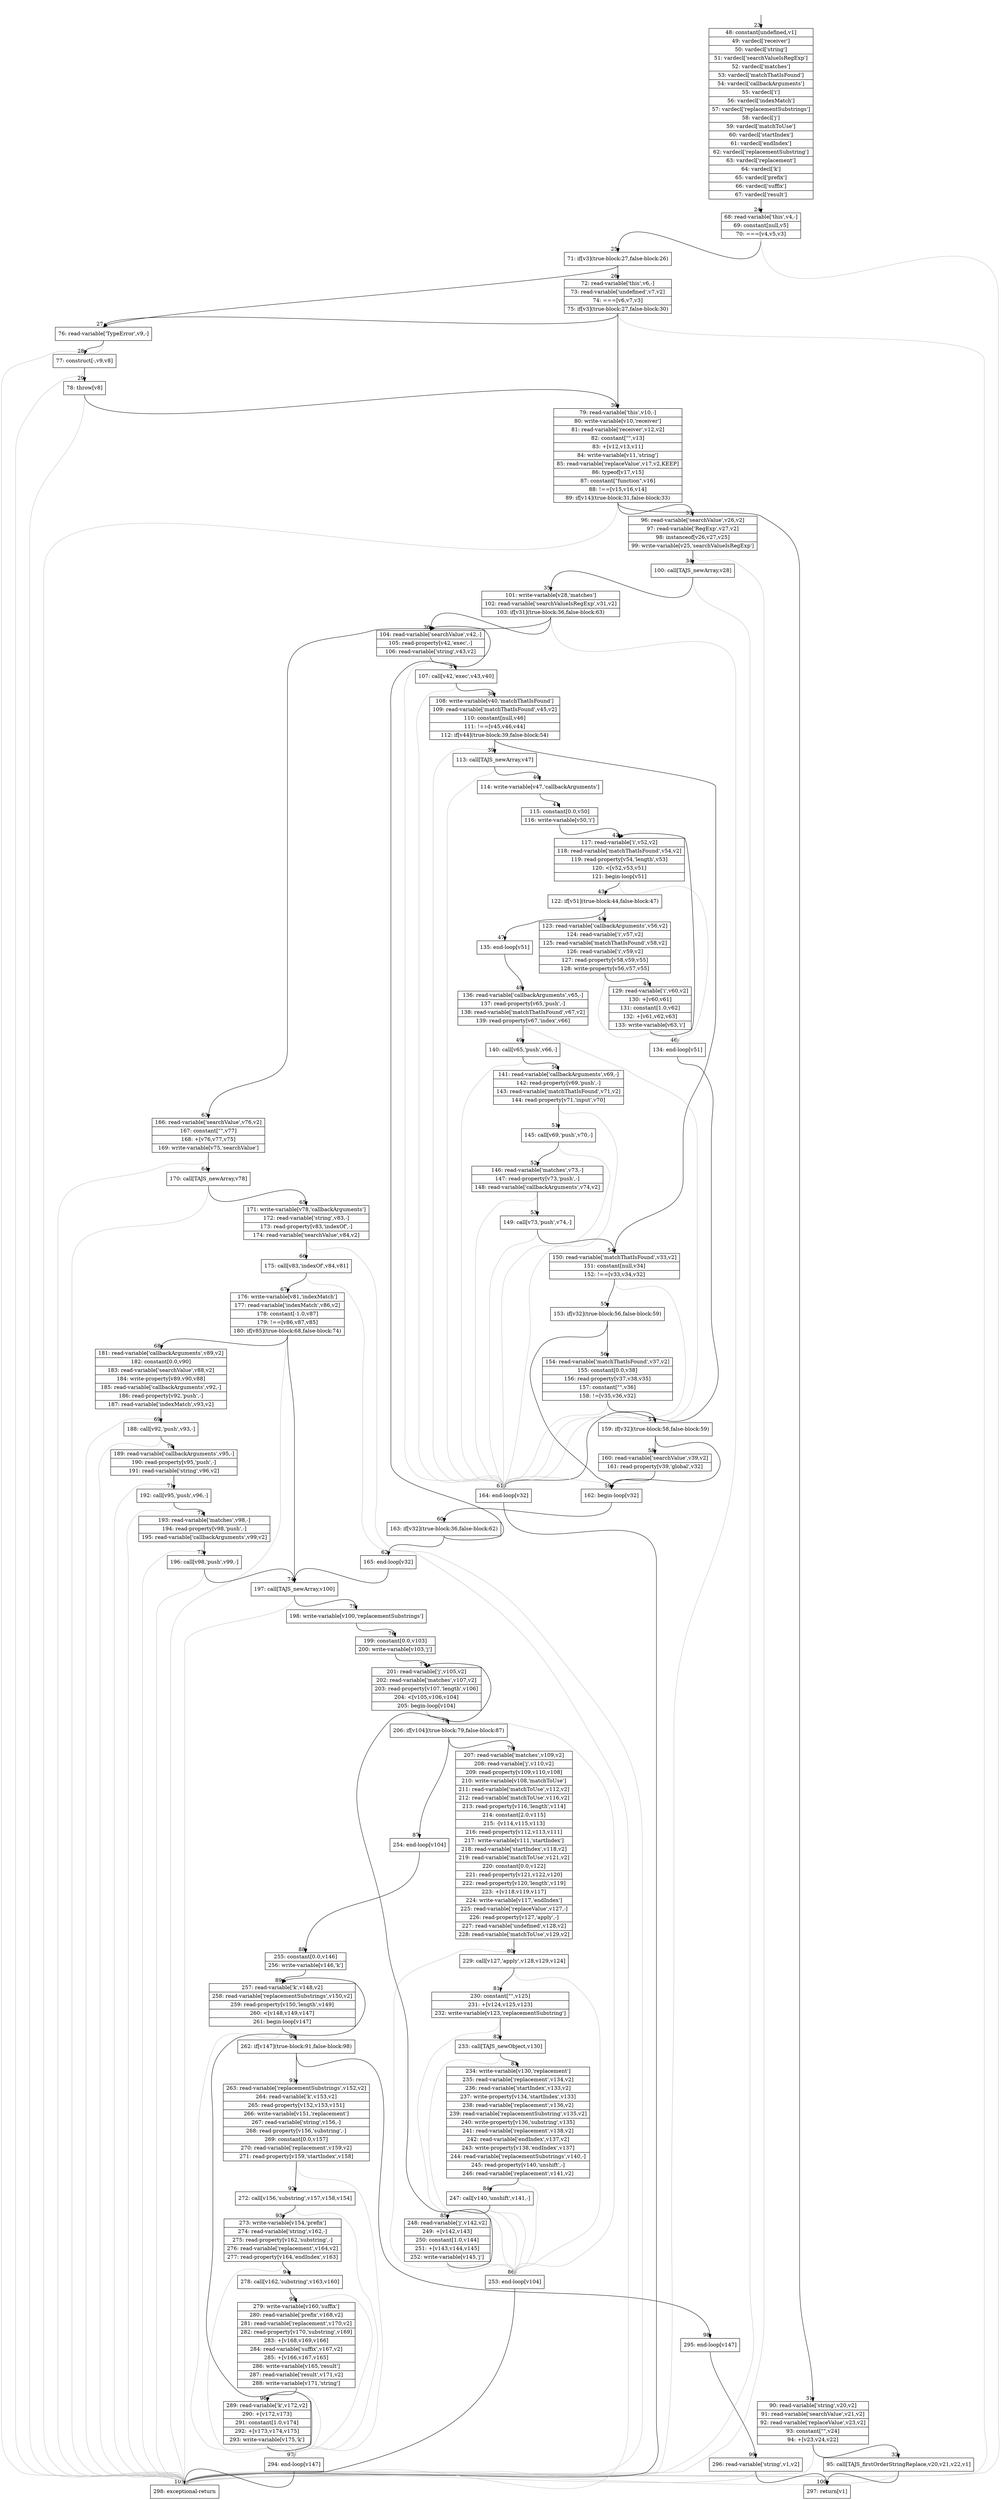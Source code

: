 digraph {
rankdir="TD"
BB_entry2[shape=none,label=""];
BB_entry2 -> BB23 [tailport=s, headport=n, headlabel="    23"]
BB23 [shape=record label="{48: constant[undefined,v1]|49: vardecl['receiver']|50: vardecl['string']|51: vardecl['searchValueIsRegExp']|52: vardecl['matches']|53: vardecl['matchThatIsFound']|54: vardecl['callbackArguments']|55: vardecl['i']|56: vardecl['indexMatch']|57: vardecl['replacementSubstrings']|58: vardecl['j']|59: vardecl['matchToUse']|60: vardecl['startIndex']|61: vardecl['endIndex']|62: vardecl['replacementSubstring']|63: vardecl['replacement']|64: vardecl['k']|65: vardecl['prefix']|66: vardecl['suffix']|67: vardecl['result']}" ] 
BB23 -> BB24 [tailport=s, headport=n, headlabel="      24"]
BB24 [shape=record label="{68: read-variable['this',v4,-]|69: constant[null,v5]|70: ===[v4,v5,v3]}" ] 
BB24 -> BB25 [tailport=s, headport=n, headlabel="      25"]
BB24 -> BB101 [tailport=s, headport=n, color=gray, headlabel="      101"]
BB25 [shape=record label="{71: if[v3](true-block:27,false-block:26)}" ] 
BB25 -> BB27 [tailport=s, headport=n, headlabel="      27"]
BB25 -> BB26 [tailport=s, headport=n, headlabel="      26"]
BB26 [shape=record label="{72: read-variable['this',v6,-]|73: read-variable['undefined',v7,v2]|74: ===[v6,v7,v3]|75: if[v3](true-block:27,false-block:30)}" ] 
BB26 -> BB27 [tailport=s, headport=n]
BB26 -> BB30 [tailport=s, headport=n, headlabel="      30"]
BB26 -> BB101 [tailport=s, headport=n, color=gray]
BB27 [shape=record label="{76: read-variable['TypeError',v9,-]}" ] 
BB27 -> BB28 [tailport=s, headport=n, headlabel="      28"]
BB27 -> BB101 [tailport=s, headport=n, color=gray]
BB28 [shape=record label="{77: construct[-,v9,v8]}" ] 
BB28 -> BB29 [tailport=s, headport=n, headlabel="      29"]
BB28 -> BB101 [tailport=s, headport=n, color=gray]
BB29 [shape=record label="{78: throw[v8]}" ] 
BB29 -> BB30 [tailport=s, headport=n]
BB29 -> BB101 [tailport=s, headport=n, color=gray]
BB30 [shape=record label="{79: read-variable['this',v10,-]|80: write-variable[v10,'receiver']|81: read-variable['receiver',v12,v2]|82: constant[\"\",v13]|83: +[v12,v13,v11]|84: write-variable[v11,'string']|85: read-variable['replaceValue',v17,v2,KEEP]|86: typeof[v17,v15]|87: constant[\"function\",v16]|88: !==[v15,v16,v14]|89: if[v14](true-block:31,false-block:33)}" ] 
BB30 -> BB31 [tailport=s, headport=n, headlabel="      31"]
BB30 -> BB33 [tailport=s, headport=n, headlabel="      33"]
BB30 -> BB101 [tailport=s, headport=n, color=gray]
BB31 [shape=record label="{90: read-variable['string',v20,v2]|91: read-variable['searchValue',v21,v2]|92: read-variable['replaceValue',v23,v2]|93: constant[\"\",v24]|94: +[v23,v24,v22]}" ] 
BB31 -> BB32 [tailport=s, headport=n, headlabel="      32"]
BB31 -> BB101 [tailport=s, headport=n, color=gray]
BB32 [shape=record label="{95: call[TAJS_firstOrderStringReplace,v20,v21,v22,v1]}" ] 
BB32 -> BB100 [tailport=s, headport=n, headlabel="      100"]
BB32 -> BB101 [tailport=s, headport=n, color=gray]
BB33 [shape=record label="{96: read-variable['searchValue',v26,v2]|97: read-variable['RegExp',v27,v2]|98: instanceof[v26,v27,v25]|99: write-variable[v25,'searchValueIsRegExp']}" ] 
BB33 -> BB34 [tailport=s, headport=n, headlabel="      34"]
BB33 -> BB101 [tailport=s, headport=n, color=gray]
BB34 [shape=record label="{100: call[TAJS_newArray,v28]}" ] 
BB34 -> BB35 [tailport=s, headport=n, headlabel="      35"]
BB34 -> BB101 [tailport=s, headport=n, color=gray]
BB35 [shape=record label="{101: write-variable[v28,'matches']|102: read-variable['searchValueIsRegExp',v31,v2]|103: if[v31](true-block:36,false-block:63)}" ] 
BB35 -> BB36 [tailport=s, headport=n, headlabel="      36"]
BB35 -> BB63 [tailport=s, headport=n, headlabel="      63"]
BB35 -> BB101 [tailport=s, headport=n, color=gray]
BB36 [shape=record label="{104: read-variable['searchValue',v42,-]|105: read-property[v42,'exec',-]|106: read-variable['string',v43,v2]}" ] 
BB36 -> BB37 [tailport=s, headport=n, headlabel="      37"]
BB36 -> BB61 [tailport=s, headport=n, color=gray, headlabel="      61"]
BB37 [shape=record label="{107: call[v42,'exec',v43,v40]}" ] 
BB37 -> BB38 [tailport=s, headport=n, headlabel="      38"]
BB37 -> BB61 [tailport=s, headport=n, color=gray]
BB38 [shape=record label="{108: write-variable[v40,'matchThatIsFound']|109: read-variable['matchThatIsFound',v45,v2]|110: constant[null,v46]|111: !==[v45,v46,v44]|112: if[v44](true-block:39,false-block:54)}" ] 
BB38 -> BB39 [tailport=s, headport=n, headlabel="      39"]
BB38 -> BB54 [tailport=s, headport=n, headlabel="      54"]
BB38 -> BB61 [tailport=s, headport=n, color=gray]
BB39 [shape=record label="{113: call[TAJS_newArray,v47]}" ] 
BB39 -> BB40 [tailport=s, headport=n, headlabel="      40"]
BB39 -> BB61 [tailport=s, headport=n, color=gray]
BB40 [shape=record label="{114: write-variable[v47,'callbackArguments']}" ] 
BB40 -> BB41 [tailport=s, headport=n, headlabel="      41"]
BB41 [shape=record label="{115: constant[0.0,v50]|116: write-variable[v50,'i']}" ] 
BB41 -> BB42 [tailport=s, headport=n, headlabel="      42"]
BB42 [shape=record label="{117: read-variable['i',v52,v2]|118: read-variable['matchThatIsFound',v54,v2]|119: read-property[v54,'length',v53]|120: \<[v52,v53,v51]|121: begin-loop[v51]}" ] 
BB42 -> BB43 [tailport=s, headport=n, headlabel="      43"]
BB42 -> BB46 [tailport=s, headport=n, color=gray, headlabel="      46"]
BB43 [shape=record label="{122: if[v51](true-block:44,false-block:47)}" ] 
BB43 -> BB44 [tailport=s, headport=n, headlabel="      44"]
BB43 -> BB47 [tailport=s, headport=n, headlabel="      47"]
BB44 [shape=record label="{123: read-variable['callbackArguments',v56,v2]|124: read-variable['i',v57,v2]|125: read-variable['matchThatIsFound',v58,v2]|126: read-variable['i',v59,v2]|127: read-property[v58,v59,v55]|128: write-property[v56,v57,v55]}" ] 
BB44 -> BB45 [tailport=s, headport=n, headlabel="      45"]
BB44 -> BB46 [tailport=s, headport=n, color=gray]
BB45 [shape=record label="{129: read-variable['i',v60,v2]|130: +[v60,v61]|131: constant[1.0,v62]|132: +[v61,v62,v63]|133: write-variable[v63,'i']}" ] 
BB45 -> BB42 [tailport=s, headport=n]
BB45 -> BB46 [tailport=s, headport=n, color=gray]
BB46 [shape=record label="{134: end-loop[v51]}" ] 
BB46 -> BB61 [tailport=s, headport=n]
BB47 [shape=record label="{135: end-loop[v51]}" ] 
BB47 -> BB48 [tailport=s, headport=n, headlabel="      48"]
BB48 [shape=record label="{136: read-variable['callbackArguments',v65,-]|137: read-property[v65,'push',-]|138: read-variable['matchThatIsFound',v67,v2]|139: read-property[v67,'index',v66]}" ] 
BB48 -> BB49 [tailport=s, headport=n, headlabel="      49"]
BB48 -> BB61 [tailport=s, headport=n, color=gray]
BB49 [shape=record label="{140: call[v65,'push',v66,-]}" ] 
BB49 -> BB50 [tailport=s, headport=n, headlabel="      50"]
BB49 -> BB61 [tailport=s, headport=n, color=gray]
BB50 [shape=record label="{141: read-variable['callbackArguments',v69,-]|142: read-property[v69,'push',-]|143: read-variable['matchThatIsFound',v71,v2]|144: read-property[v71,'input',v70]}" ] 
BB50 -> BB51 [tailport=s, headport=n, headlabel="      51"]
BB50 -> BB61 [tailport=s, headport=n, color=gray]
BB51 [shape=record label="{145: call[v69,'push',v70,-]}" ] 
BB51 -> BB52 [tailport=s, headport=n, headlabel="      52"]
BB51 -> BB61 [tailport=s, headport=n, color=gray]
BB52 [shape=record label="{146: read-variable['matches',v73,-]|147: read-property[v73,'push',-]|148: read-variable['callbackArguments',v74,v2]}" ] 
BB52 -> BB53 [tailport=s, headport=n, headlabel="      53"]
BB52 -> BB61 [tailport=s, headport=n, color=gray]
BB53 [shape=record label="{149: call[v73,'push',v74,-]}" ] 
BB53 -> BB54 [tailport=s, headport=n]
BB53 -> BB61 [tailport=s, headport=n, color=gray]
BB54 [shape=record label="{150: read-variable['matchThatIsFound',v33,v2]|151: constant[null,v34]|152: !==[v33,v34,v32]}" ] 
BB54 -> BB55 [tailport=s, headport=n, headlabel="      55"]
BB54 -> BB61 [tailport=s, headport=n, color=gray]
BB55 [shape=record label="{153: if[v32](true-block:56,false-block:59)}" ] 
BB55 -> BB59 [tailport=s, headport=n, headlabel="      59"]
BB55 -> BB56 [tailport=s, headport=n, headlabel="      56"]
BB56 [shape=record label="{154: read-variable['matchThatIsFound',v37,v2]|155: constant[0.0,v38]|156: read-property[v37,v38,v35]|157: constant[\"\",v36]|158: !=[v35,v36,v32]}" ] 
BB56 -> BB57 [tailport=s, headport=n, headlabel="      57"]
BB56 -> BB61 [tailport=s, headport=n, color=gray]
BB57 [shape=record label="{159: if[v32](true-block:58,false-block:59)}" ] 
BB57 -> BB59 [tailport=s, headport=n]
BB57 -> BB58 [tailport=s, headport=n, headlabel="      58"]
BB58 [shape=record label="{160: read-variable['searchValue',v39,v2]|161: read-property[v39,'global',v32]}" ] 
BB58 -> BB59 [tailport=s, headport=n]
BB58 -> BB61 [tailport=s, headport=n, color=gray]
BB59 [shape=record label="{162: begin-loop[v32]}" ] 
BB59 -> BB60 [tailport=s, headport=n, headlabel="      60"]
BB60 [shape=record label="{163: if[v32](true-block:36,false-block:62)}" ] 
BB60 -> BB36 [tailport=s, headport=n]
BB60 -> BB62 [tailport=s, headport=n, headlabel="      62"]
BB61 [shape=record label="{164: end-loop[v32]}" ] 
BB61 -> BB101 [tailport=s, headport=n]
BB62 [shape=record label="{165: end-loop[v32]}" ] 
BB62 -> BB74 [tailport=s, headport=n, headlabel="      74"]
BB63 [shape=record label="{166: read-variable['searchValue',v76,v2]|167: constant[\"\",v77]|168: +[v76,v77,v75]|169: write-variable[v75,'searchValue']}" ] 
BB63 -> BB64 [tailport=s, headport=n, headlabel="      64"]
BB63 -> BB101 [tailport=s, headport=n, color=gray]
BB64 [shape=record label="{170: call[TAJS_newArray,v78]}" ] 
BB64 -> BB65 [tailport=s, headport=n, headlabel="      65"]
BB64 -> BB101 [tailport=s, headport=n, color=gray]
BB65 [shape=record label="{171: write-variable[v78,'callbackArguments']|172: read-variable['string',v83,-]|173: read-property[v83,'indexOf',-]|174: read-variable['searchValue',v84,v2]}" ] 
BB65 -> BB66 [tailport=s, headport=n, headlabel="      66"]
BB65 -> BB101 [tailport=s, headport=n, color=gray]
BB66 [shape=record label="{175: call[v83,'indexOf',v84,v81]}" ] 
BB66 -> BB67 [tailport=s, headport=n, headlabel="      67"]
BB66 -> BB101 [tailport=s, headport=n, color=gray]
BB67 [shape=record label="{176: write-variable[v81,'indexMatch']|177: read-variable['indexMatch',v86,v2]|178: constant[-1.0,v87]|179: !==[v86,v87,v85]|180: if[v85](true-block:68,false-block:74)}" ] 
BB67 -> BB68 [tailport=s, headport=n, headlabel="      68"]
BB67 -> BB74 [tailport=s, headport=n]
BB67 -> BB101 [tailport=s, headport=n, color=gray]
BB68 [shape=record label="{181: read-variable['callbackArguments',v89,v2]|182: constant[0.0,v90]|183: read-variable['searchValue',v88,v2]|184: write-property[v89,v90,v88]|185: read-variable['callbackArguments',v92,-]|186: read-property[v92,'push',-]|187: read-variable['indexMatch',v93,v2]}" ] 
BB68 -> BB69 [tailport=s, headport=n, headlabel="      69"]
BB68 -> BB101 [tailport=s, headport=n, color=gray]
BB69 [shape=record label="{188: call[v92,'push',v93,-]}" ] 
BB69 -> BB70 [tailport=s, headport=n, headlabel="      70"]
BB69 -> BB101 [tailport=s, headport=n, color=gray]
BB70 [shape=record label="{189: read-variable['callbackArguments',v95,-]|190: read-property[v95,'push',-]|191: read-variable['string',v96,v2]}" ] 
BB70 -> BB71 [tailport=s, headport=n, headlabel="      71"]
BB70 -> BB101 [tailport=s, headport=n, color=gray]
BB71 [shape=record label="{192: call[v95,'push',v96,-]}" ] 
BB71 -> BB72 [tailport=s, headport=n, headlabel="      72"]
BB71 -> BB101 [tailport=s, headport=n, color=gray]
BB72 [shape=record label="{193: read-variable['matches',v98,-]|194: read-property[v98,'push',-]|195: read-variable['callbackArguments',v99,v2]}" ] 
BB72 -> BB73 [tailport=s, headport=n, headlabel="      73"]
BB72 -> BB101 [tailport=s, headport=n, color=gray]
BB73 [shape=record label="{196: call[v98,'push',v99,-]}" ] 
BB73 -> BB74 [tailport=s, headport=n]
BB73 -> BB101 [tailport=s, headport=n, color=gray]
BB74 [shape=record label="{197: call[TAJS_newArray,v100]}" ] 
BB74 -> BB75 [tailport=s, headport=n, headlabel="      75"]
BB74 -> BB101 [tailport=s, headport=n, color=gray]
BB75 [shape=record label="{198: write-variable[v100,'replacementSubstrings']}" ] 
BB75 -> BB76 [tailport=s, headport=n, headlabel="      76"]
BB76 [shape=record label="{199: constant[0.0,v103]|200: write-variable[v103,'j']}" ] 
BB76 -> BB77 [tailport=s, headport=n, headlabel="      77"]
BB77 [shape=record label="{201: read-variable['j',v105,v2]|202: read-variable['matches',v107,v2]|203: read-property[v107,'length',v106]|204: \<[v105,v106,v104]|205: begin-loop[v104]}" ] 
BB77 -> BB78 [tailport=s, headport=n, headlabel="      78"]
BB77 -> BB86 [tailport=s, headport=n, color=gray, headlabel="      86"]
BB78 [shape=record label="{206: if[v104](true-block:79,false-block:87)}" ] 
BB78 -> BB79 [tailport=s, headport=n, headlabel="      79"]
BB78 -> BB87 [tailport=s, headport=n, headlabel="      87"]
BB79 [shape=record label="{207: read-variable['matches',v109,v2]|208: read-variable['j',v110,v2]|209: read-property[v109,v110,v108]|210: write-variable[v108,'matchToUse']|211: read-variable['matchToUse',v112,v2]|212: read-variable['matchToUse',v116,v2]|213: read-property[v116,'length',v114]|214: constant[2.0,v115]|215: -[v114,v115,v113]|216: read-property[v112,v113,v111]|217: write-variable[v111,'startIndex']|218: read-variable['startIndex',v118,v2]|219: read-variable['matchToUse',v121,v2]|220: constant[0.0,v122]|221: read-property[v121,v122,v120]|222: read-property[v120,'length',v119]|223: +[v118,v119,v117]|224: write-variable[v117,'endIndex']|225: read-variable['replaceValue',v127,-]|226: read-property[v127,'apply',-]|227: read-variable['undefined',v128,v2]|228: read-variable['matchToUse',v129,v2]}" ] 
BB79 -> BB80 [tailport=s, headport=n, headlabel="      80"]
BB79 -> BB86 [tailport=s, headport=n, color=gray]
BB80 [shape=record label="{229: call[v127,'apply',v128,v129,v124]}" ] 
BB80 -> BB81 [tailport=s, headport=n, headlabel="      81"]
BB80 -> BB86 [tailport=s, headport=n, color=gray]
BB81 [shape=record label="{230: constant[\"\",v125]|231: +[v124,v125,v123]|232: write-variable[v123,'replacementSubstring']}" ] 
BB81 -> BB82 [tailport=s, headport=n, headlabel="      82"]
BB81 -> BB86 [tailport=s, headport=n, color=gray]
BB82 [shape=record label="{233: call[TAJS_newObject,v130]}" ] 
BB82 -> BB83 [tailport=s, headport=n, headlabel="      83"]
BB82 -> BB86 [tailport=s, headport=n, color=gray]
BB83 [shape=record label="{234: write-variable[v130,'replacement']|235: read-variable['replacement',v134,v2]|236: read-variable['startIndex',v133,v2]|237: write-property[v134,'startIndex',v133]|238: read-variable['replacement',v136,v2]|239: read-variable['replacementSubstring',v135,v2]|240: write-property[v136,'substring',v135]|241: read-variable['replacement',v138,v2]|242: read-variable['endIndex',v137,v2]|243: write-property[v138,'endIndex',v137]|244: read-variable['replacementSubstrings',v140,-]|245: read-property[v140,'unshift',-]|246: read-variable['replacement',v141,v2]}" ] 
BB83 -> BB84 [tailport=s, headport=n, headlabel="      84"]
BB83 -> BB86 [tailport=s, headport=n, color=gray]
BB84 [shape=record label="{247: call[v140,'unshift',v141,-]}" ] 
BB84 -> BB85 [tailport=s, headport=n, headlabel="      85"]
BB84 -> BB86 [tailport=s, headport=n, color=gray]
BB85 [shape=record label="{248: read-variable['j',v142,v2]|249: +[v142,v143]|250: constant[1.0,v144]|251: +[v143,v144,v145]|252: write-variable[v145,'j']}" ] 
BB85 -> BB77 [tailport=s, headport=n]
BB85 -> BB86 [tailport=s, headport=n, color=gray]
BB86 [shape=record label="{253: end-loop[v104]}" ] 
BB86 -> BB101 [tailport=s, headport=n]
BB87 [shape=record label="{254: end-loop[v104]}" ] 
BB87 -> BB88 [tailport=s, headport=n, headlabel="      88"]
BB88 [shape=record label="{255: constant[0.0,v146]|256: write-variable[v146,'k']}" ] 
BB88 -> BB89 [tailport=s, headport=n, headlabel="      89"]
BB89 [shape=record label="{257: read-variable['k',v148,v2]|258: read-variable['replacementSubstrings',v150,v2]|259: read-property[v150,'length',v149]|260: \<[v148,v149,v147]|261: begin-loop[v147]}" ] 
BB89 -> BB90 [tailport=s, headport=n, headlabel="      90"]
BB89 -> BB97 [tailport=s, headport=n, color=gray, headlabel="      97"]
BB90 [shape=record label="{262: if[v147](true-block:91,false-block:98)}" ] 
BB90 -> BB91 [tailport=s, headport=n, headlabel="      91"]
BB90 -> BB98 [tailport=s, headport=n, headlabel="      98"]
BB91 [shape=record label="{263: read-variable['replacementSubstrings',v152,v2]|264: read-variable['k',v153,v2]|265: read-property[v152,v153,v151]|266: write-variable[v151,'replacement']|267: read-variable['string',v156,-]|268: read-property[v156,'substring',-]|269: constant[0.0,v157]|270: read-variable['replacement',v159,v2]|271: read-property[v159,'startIndex',v158]}" ] 
BB91 -> BB92 [tailport=s, headport=n, headlabel="      92"]
BB91 -> BB97 [tailport=s, headport=n, color=gray]
BB92 [shape=record label="{272: call[v156,'substring',v157,v158,v154]}" ] 
BB92 -> BB93 [tailport=s, headport=n, headlabel="      93"]
BB92 -> BB97 [tailport=s, headport=n, color=gray]
BB93 [shape=record label="{273: write-variable[v154,'prefix']|274: read-variable['string',v162,-]|275: read-property[v162,'substring',-]|276: read-variable['replacement',v164,v2]|277: read-property[v164,'endIndex',v163]}" ] 
BB93 -> BB94 [tailport=s, headport=n, headlabel="      94"]
BB93 -> BB97 [tailport=s, headport=n, color=gray]
BB94 [shape=record label="{278: call[v162,'substring',v163,v160]}" ] 
BB94 -> BB95 [tailport=s, headport=n, headlabel="      95"]
BB94 -> BB97 [tailport=s, headport=n, color=gray]
BB95 [shape=record label="{279: write-variable[v160,'suffix']|280: read-variable['prefix',v168,v2]|281: read-variable['replacement',v170,v2]|282: read-property[v170,'substring',v169]|283: +[v168,v169,v166]|284: read-variable['suffix',v167,v2]|285: +[v166,v167,v165]|286: write-variable[v165,'result']|287: read-variable['result',v171,v2]|288: write-variable[v171,'string']}" ] 
BB95 -> BB96 [tailport=s, headport=n, headlabel="      96"]
BB95 -> BB97 [tailport=s, headport=n, color=gray]
BB96 [shape=record label="{289: read-variable['k',v172,v2]|290: +[v172,v173]|291: constant[1.0,v174]|292: +[v173,v174,v175]|293: write-variable[v175,'k']}" ] 
BB96 -> BB89 [tailport=s, headport=n]
BB96 -> BB97 [tailport=s, headport=n, color=gray]
BB97 [shape=record label="{294: end-loop[v147]}" ] 
BB97 -> BB101 [tailport=s, headport=n]
BB98 [shape=record label="{295: end-loop[v147]}" ] 
BB98 -> BB99 [tailport=s, headport=n, headlabel="      99"]
BB99 [shape=record label="{296: read-variable['string',v1,v2]}" ] 
BB99 -> BB100 [tailport=s, headport=n]
BB99 -> BB101 [tailport=s, headport=n, color=gray]
BB100 [shape=record label="{297: return[v1]}" ] 
BB101 [shape=record label="{298: exceptional-return}" ] 
}
